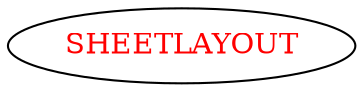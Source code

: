 digraph dependencyGraph {
 concentrate=true;
 ranksep="2.0";
 rankdir="LR"; 
 splines="ortho";
"SHEETLAYOUT" [fontcolor="red"];
}